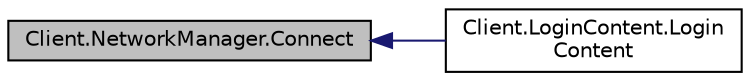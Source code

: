 digraph "Client.NetworkManager.Connect"
{
  edge [fontname="Helvetica",fontsize="10",labelfontname="Helvetica",labelfontsize="10"];
  node [fontname="Helvetica",fontsize="10",shape=record];
  rankdir="LR";
  Node1 [label="Client.NetworkManager.Connect",height=0.2,width=0.4,color="black", fillcolor="grey75", style="filled", fontcolor="black"];
  Node1 -> Node2 [dir="back",color="midnightblue",fontsize="10",style="solid",fontname="Helvetica"];
  Node2 [label="Client.LoginContent.Login\lContent",height=0.2,width=0.4,color="black", fillcolor="white", style="filled",URL="$class_client_1_1_login_content.html#a95b9f4d06cacee6548363e17323ff6df"];
}
